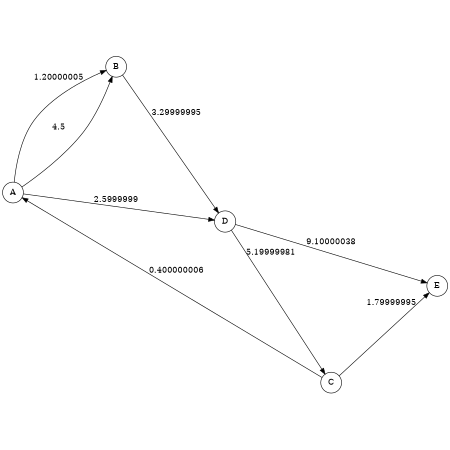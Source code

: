 digraph G {
graph [
rankdir=LR, ratio=fill, size="3,3"];
node [
shape=circle];
0[label=A];
1[label=B];
2[label=C];
3[label=D];
4[label=E];
0->1 [label=1.20000005];
0->1 [label=4.5];
0->3 [label=2.5999999];
2->0 [label=0.400000006];
3->2 [label=5.19999981];
2->4 [label=1.79999995];
1->3 [label=3.29999995];
3->4 [label=9.10000038];
}

